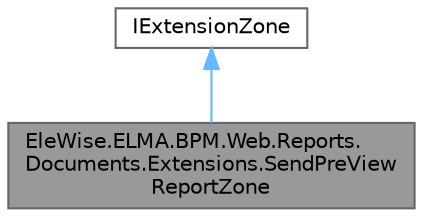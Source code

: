digraph "EleWise.ELMA.BPM.Web.Reports.Documents.Extensions.SendPreViewReportZone"
{
 // LATEX_PDF_SIZE
  bgcolor="transparent";
  edge [fontname=Helvetica,fontsize=10,labelfontname=Helvetica,labelfontsize=10];
  node [fontname=Helvetica,fontsize=10,shape=box,height=0.2,width=0.4];
  Node1 [id="Node000001",label="EleWise.ELMA.BPM.Web.Reports.\lDocuments.Extensions.SendPreView\lReportZone",height=0.2,width=0.4,color="gray40", fillcolor="grey60", style="filled", fontcolor="black",tooltip="Отправка отчета на ознакомление/согласование через модуль Документооборот отчета"];
  Node2 -> Node1 [id="edge1_Node000001_Node000002",dir="back",color="steelblue1",style="solid",tooltip=" "];
  Node2 [id="Node000002",label="IExtensionZone",height=0.2,width=0.4,color="gray40", fillcolor="white", style="filled",tooltip=" "];
}
